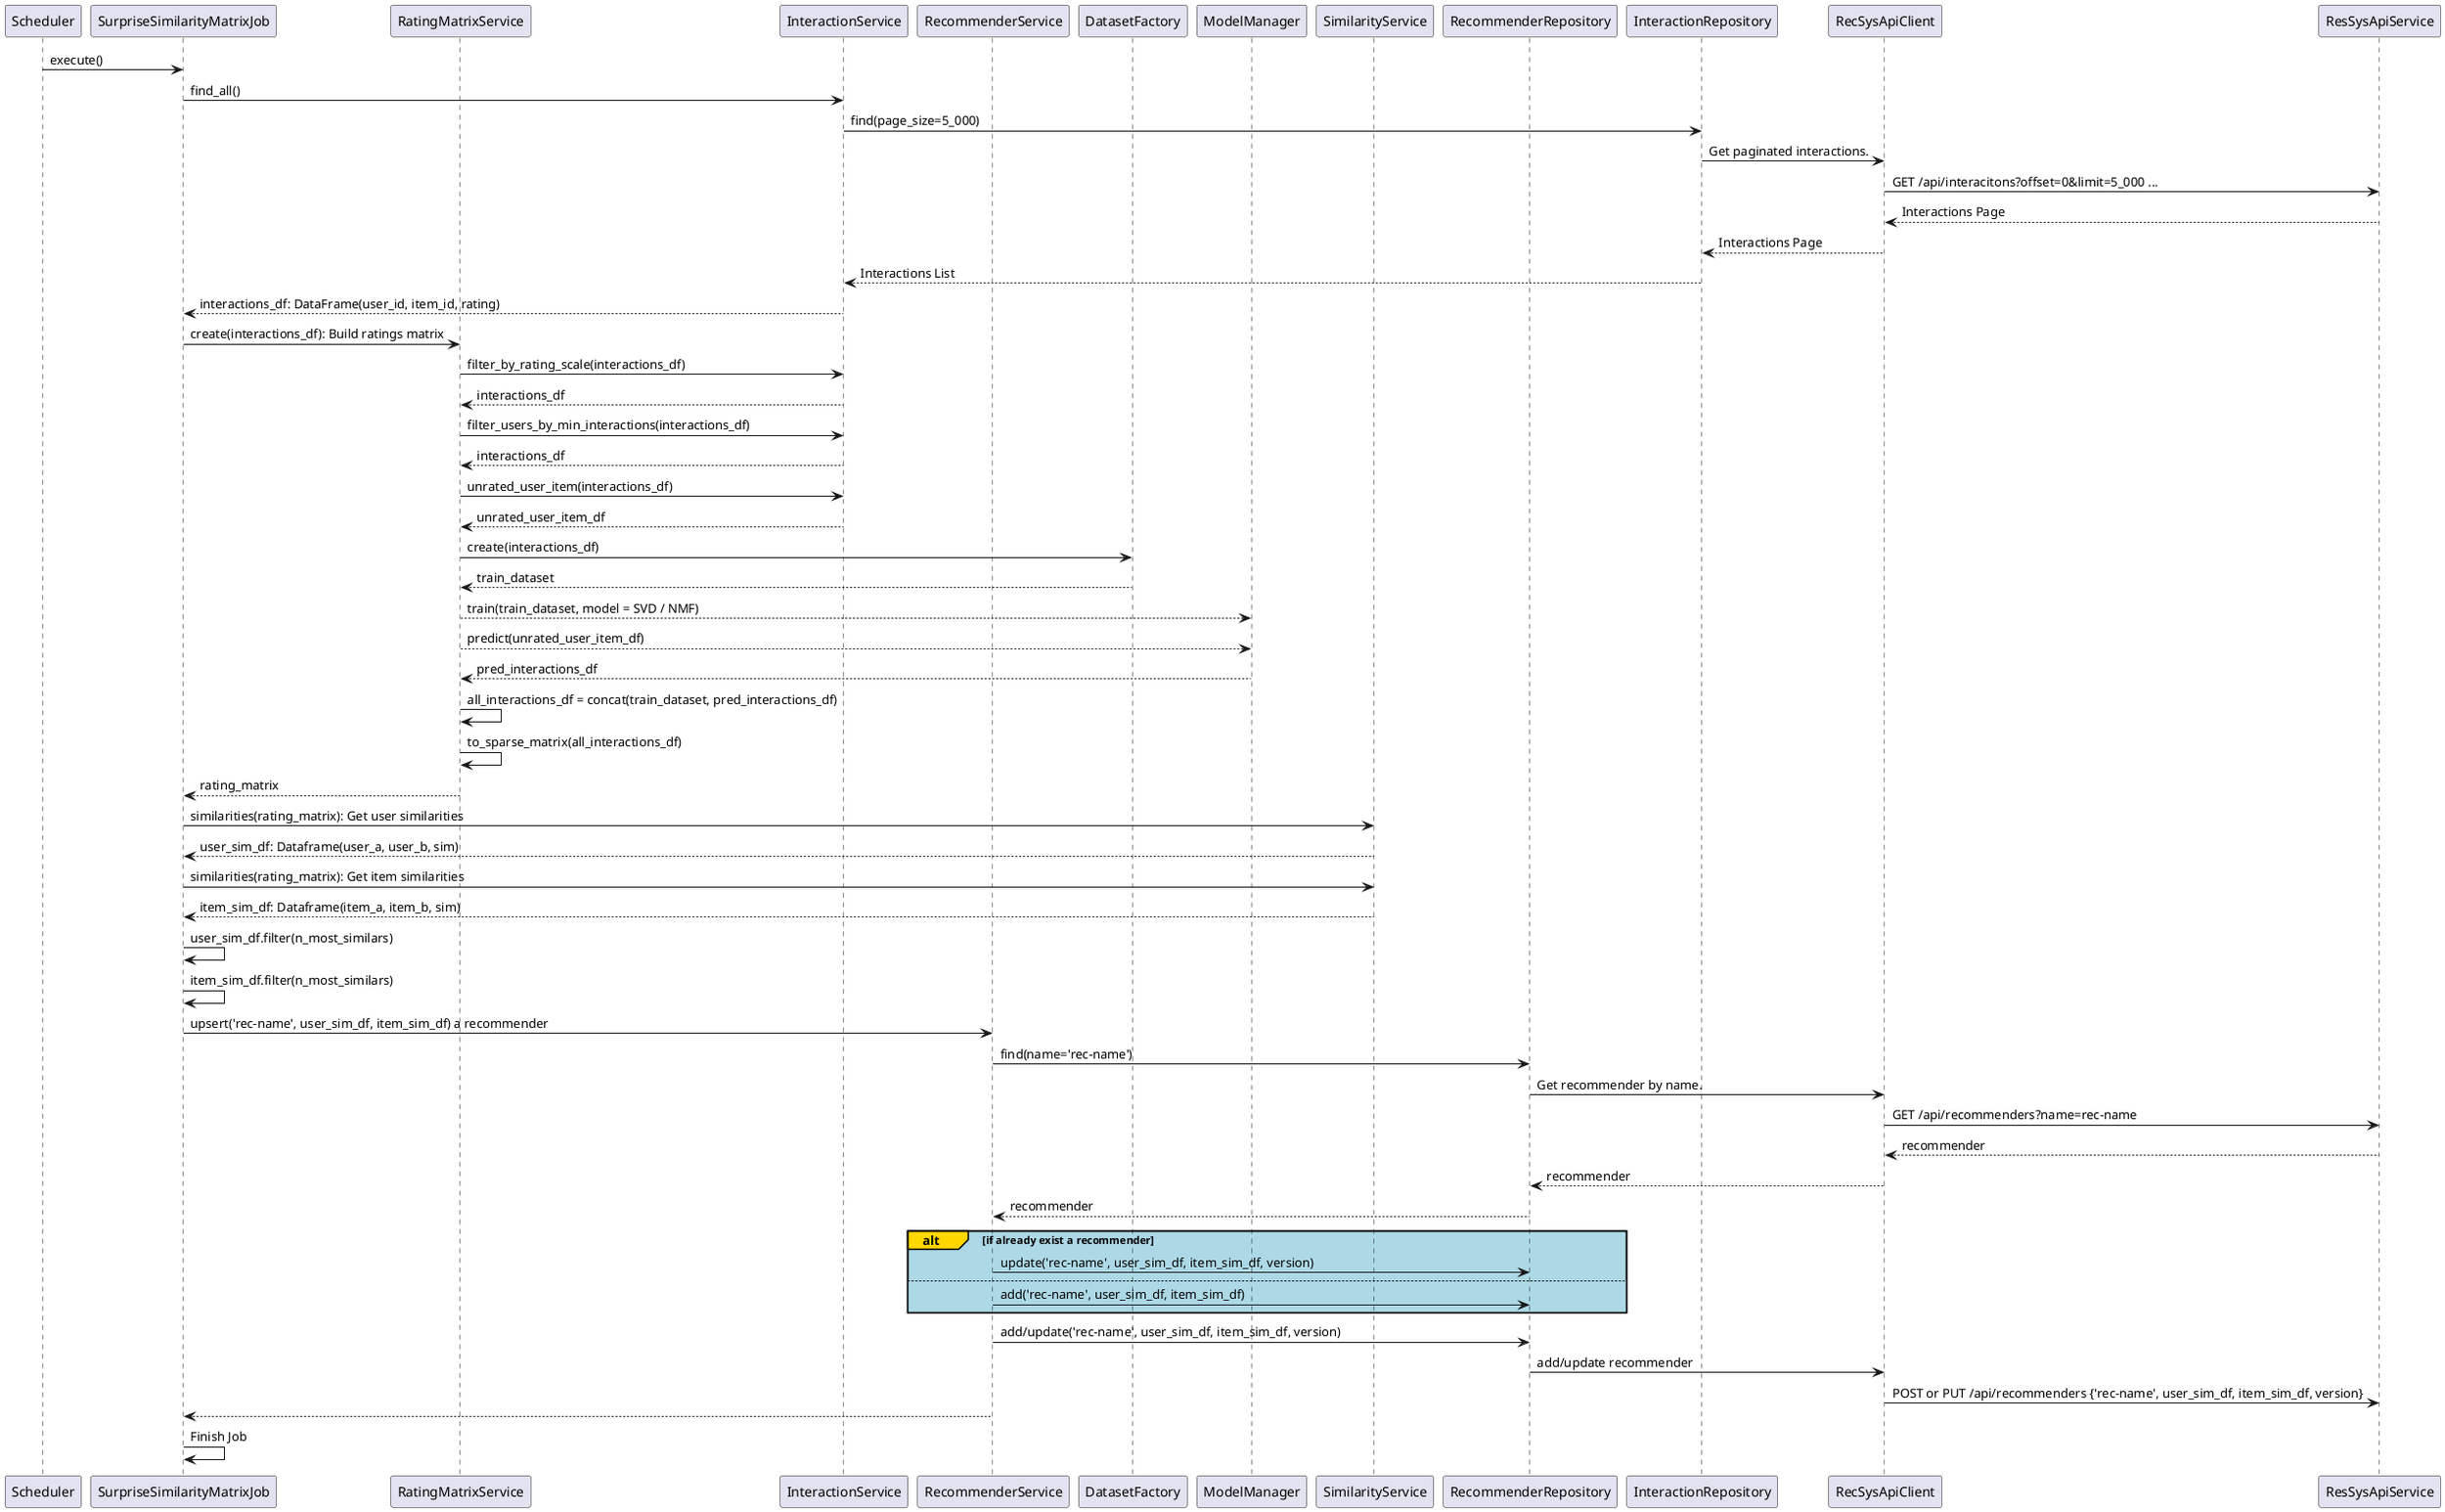 @startuml User-User / Item-Item Similarity Matrix prediction Diagram
participant Scheduler order 1
participant SurpriseSimilarityMatrixJob order 2
participant RatingMatrixService order 3
participant InteractionService order 4
participant RecommenderService order 5
participant DatasetFactory order 6
participant ModelManager order 7
participant SimilarityService order 8
participant RecommenderService order 9

participant RecommenderRepository order 10
participant InteractionRepository order 11



participant RecSysApiClient order 20
participant ResSysApiService order 21


Scheduler->SurpriseSimilarityMatrixJob: execute()
SurpriseSimilarityMatrixJob->InteractionService: find_all()
InteractionService->InteractionRepository:find(page_size=5_000)
InteractionRepository->RecSysApiClient: Get paginated interactions.
RecSysApiClient->ResSysApiService: GET /api/interacitons?offset=0&limit=5_000 ...

RecSysApiClient<--ResSysApiService: Interactions Page
InteractionRepository<--RecSysApiClient: Interactions Page
InteractionService<--InteractionRepository: Interactions List
SurpriseSimilarityMatrixJob<--InteractionService: interactions_df: DataFrame(user_id, item_id, rating)


SurpriseSimilarityMatrixJob->RatingMatrixService: create(interactions_df): Build ratings matrix


RatingMatrixService->InteractionService: filter_by_rating_scale(interactions_df)
RatingMatrixService<--InteractionService: interactions_df

RatingMatrixService->InteractionService: filter_users_by_min_interactions(interactions_df)
RatingMatrixService<--InteractionService: interactions_df

RatingMatrixService->InteractionService: unrated_user_item(interactions_df)
RatingMatrixService<--InteractionService: unrated_user_item_df

RatingMatrixService->DatasetFactory: create(interactions_df)

RatingMatrixService<--DatasetFactory: train_dataset

RatingMatrixService-->ModelManager: train(train_dataset, model = SVD / NMF)

RatingMatrixService-->ModelManager: predict(unrated_user_item_df)

RatingMatrixService<--ModelManager: pred_interactions_df

RatingMatrixService->RatingMatrixService: all_interactions_df = concat(train_dataset, pred_interactions_df)

RatingMatrixService->RatingMatrixService: to_sparse_matrix(all_interactions_df)

SurpriseSimilarityMatrixJob<--RatingMatrixService: rating_matrix

SurpriseSimilarityMatrixJob->SimilarityService: similarities(rating_matrix): Get user similarities
SurpriseSimilarityMatrixJob<--SimilarityService: user_sim_df: Dataframe(user_a, user_b, sim)

SurpriseSimilarityMatrixJob->SimilarityService: similarities(rating_matrix): Get item similarities
SurpriseSimilarityMatrixJob<--SimilarityService: item_sim_df: Dataframe(item_a, item_b, sim)

SurpriseSimilarityMatrixJob->SurpriseSimilarityMatrixJob: user_sim_df.filter(n_most_similars)
SurpriseSimilarityMatrixJob->SurpriseSimilarityMatrixJob: item_sim_df.filter(n_most_similars)

SurpriseSimilarityMatrixJob->RecommenderService: upsert('rec-name', user_sim_df, item_sim_df) a recommender
RecommenderService->RecommenderRepository: find(name='rec-name')
RecommenderRepository->RecSysApiClient: Get recommender by name.
RecSysApiClient->ResSysApiService: GET /api/recommenders?name=rec-name

RecSysApiClient<--ResSysApiService: recommender
RecommenderRepository<--RecSysApiClient: recommender
RecommenderService<--RecommenderRepository: recommender

alt#Gold #LightBlue if already exist a recommender
    RecommenderService->RecommenderRepository: update('rec-name', user_sim_df, item_sim_df, version)
else
    RecommenderService->RecommenderRepository: add('rec-name', user_sim_df, item_sim_df)
end
RecommenderService->RecommenderRepository: add/update('rec-name', user_sim_df, item_sim_df, version)
RecommenderRepository->RecSysApiClient: add/update recommender
RecSysApiClient->ResSysApiService: POST or PUT /api/recommenders {'rec-name', user_sim_df, item_sim_df, version}
SurpriseSimilarityMatrixJob<--RecommenderService

SurpriseSimilarityMatrixJob->SurpriseSimilarityMatrixJob: Finish Job
@enduml